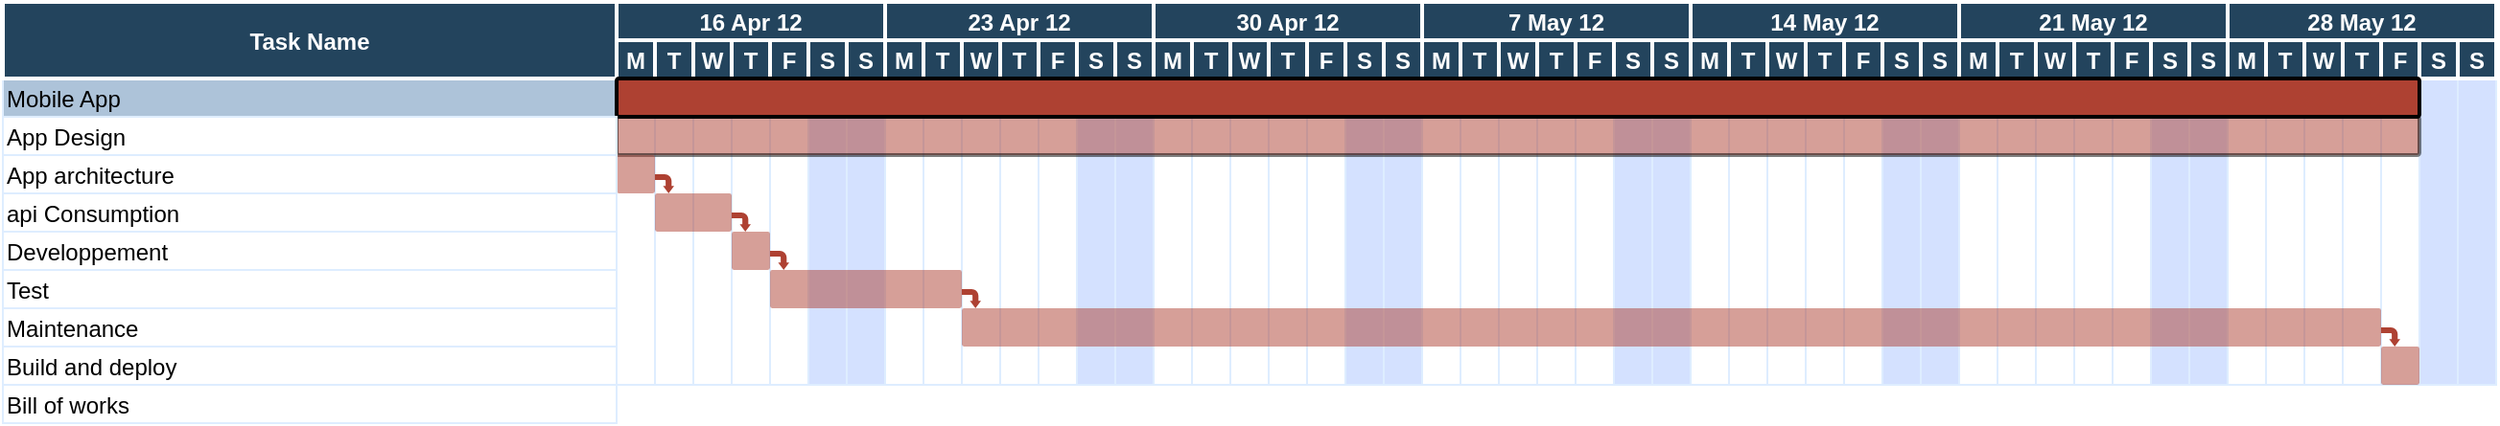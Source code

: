 <mxfile version="15.8.9" type="github">
  <diagram name="Page-1" id="8378b5f6-a2b2-b727-a746-972ab9d02e00">
    <mxGraphModel dx="1180" dy="965" grid="1" gridSize="10" guides="1" tooltips="1" connect="0" arrows="1" fold="1" page="1" pageScale="1.5" pageWidth="1169" pageHeight="827" background="none" math="0" shadow="0">
      <root>
        <mxCell id="0" />
        <mxCell id="1" parent="0" />
        <mxCell id="NSqQMpJfNQONV6tgr4sL-327" value="" style="strokeColor=#DEEDFF;fillColor=#D4E1FF" vertex="1" parent="1">
          <mxGeometry x="1646.5" y="380" width="20" height="160" as="geometry" />
        </mxCell>
        <mxCell id="NSqQMpJfNQONV6tgr4sL-328" value="" style="strokeColor=#DEEDFF;fillColor=#D4E1FF" vertex="1" parent="1">
          <mxGeometry x="1626.5" y="380" width="20" height="160" as="geometry" />
        </mxCell>
        <mxCell id="NSqQMpJfNQONV6tgr4sL-329" value="" style="strokeColor=#DEEDFF" vertex="1" parent="1">
          <mxGeometry x="1606.5" y="380" width="20" height="160" as="geometry" />
        </mxCell>
        <mxCell id="NSqQMpJfNQONV6tgr4sL-330" value="" style="strokeColor=#DEEDFF" vertex="1" parent="1">
          <mxGeometry x="1586.5" y="380" width="20" height="160" as="geometry" />
        </mxCell>
        <mxCell id="NSqQMpJfNQONV6tgr4sL-331" value="" style="strokeColor=#DEEDFF" vertex="1" parent="1">
          <mxGeometry x="1566.5" y="380" width="20" height="160" as="geometry" />
        </mxCell>
        <mxCell id="NSqQMpJfNQONV6tgr4sL-332" value="" style="strokeColor=#DEEDFF" vertex="1" parent="1">
          <mxGeometry x="1546.5" y="380" width="20" height="160" as="geometry" />
        </mxCell>
        <mxCell id="NSqQMpJfNQONV6tgr4sL-333" value="" style="strokeColor=#DEEDFF" vertex="1" parent="1">
          <mxGeometry x="1526.5" y="380" width="20" height="160" as="geometry" />
        </mxCell>
        <mxCell id="NSqQMpJfNQONV6tgr4sL-320" value="" style="strokeColor=#DEEDFF;fillColor=#D4E1FF" vertex="1" parent="1">
          <mxGeometry x="1506.5" y="380" width="20" height="160" as="geometry" />
        </mxCell>
        <mxCell id="NSqQMpJfNQONV6tgr4sL-321" value="" style="strokeColor=#DEEDFF;fillColor=#D4E1FF" vertex="1" parent="1">
          <mxGeometry x="1486.5" y="380" width="20" height="160" as="geometry" />
        </mxCell>
        <mxCell id="NSqQMpJfNQONV6tgr4sL-322" value="" style="strokeColor=#DEEDFF" vertex="1" parent="1">
          <mxGeometry x="1466.5" y="380" width="20" height="160" as="geometry" />
        </mxCell>
        <mxCell id="NSqQMpJfNQONV6tgr4sL-323" value="" style="strokeColor=#DEEDFF" vertex="1" parent="1">
          <mxGeometry x="1446.5" y="380" width="20" height="160" as="geometry" />
        </mxCell>
        <mxCell id="NSqQMpJfNQONV6tgr4sL-324" value="" style="strokeColor=#DEEDFF" vertex="1" parent="1">
          <mxGeometry x="1426.5" y="380" width="20" height="160" as="geometry" />
        </mxCell>
        <mxCell id="NSqQMpJfNQONV6tgr4sL-325" value="" style="strokeColor=#DEEDFF" vertex="1" parent="1">
          <mxGeometry x="1406.5" y="380" width="20" height="160" as="geometry" />
        </mxCell>
        <mxCell id="NSqQMpJfNQONV6tgr4sL-326" value="" style="strokeColor=#DEEDFF" vertex="1" parent="1">
          <mxGeometry x="1386.5" y="380" width="20" height="160" as="geometry" />
        </mxCell>
        <mxCell id="NSqQMpJfNQONV6tgr4sL-313" value="" style="strokeColor=#DEEDFF;fillColor=#D4E1FF" vertex="1" parent="1">
          <mxGeometry x="1366.5" y="380" width="20" height="160" as="geometry" />
        </mxCell>
        <mxCell id="NSqQMpJfNQONV6tgr4sL-314" value="" style="strokeColor=#DEEDFF;fillColor=#D4E1FF" vertex="1" parent="1">
          <mxGeometry x="1346.5" y="380" width="20" height="160" as="geometry" />
        </mxCell>
        <mxCell id="NSqQMpJfNQONV6tgr4sL-315" value="" style="strokeColor=#DEEDFF" vertex="1" parent="1">
          <mxGeometry x="1326.5" y="380" width="20" height="160" as="geometry" />
        </mxCell>
        <mxCell id="NSqQMpJfNQONV6tgr4sL-316" value="" style="strokeColor=#DEEDFF" vertex="1" parent="1">
          <mxGeometry x="1306.5" y="380" width="20" height="160" as="geometry" />
        </mxCell>
        <mxCell id="NSqQMpJfNQONV6tgr4sL-317" value="" style="strokeColor=#DEEDFF" vertex="1" parent="1">
          <mxGeometry x="1286.5" y="380" width="20" height="160" as="geometry" />
        </mxCell>
        <mxCell id="NSqQMpJfNQONV6tgr4sL-318" value="" style="strokeColor=#DEEDFF" vertex="1" parent="1">
          <mxGeometry x="1266.5" y="380" width="20" height="160" as="geometry" />
        </mxCell>
        <mxCell id="NSqQMpJfNQONV6tgr4sL-319" value="" style="strokeColor=#DEEDFF" vertex="1" parent="1">
          <mxGeometry x="1246.5" y="380" width="20" height="160" as="geometry" />
        </mxCell>
        <mxCell id="NSqQMpJfNQONV6tgr4sL-306" value="" style="strokeColor=#DEEDFF;fillColor=#D4E1FF" vertex="1" parent="1">
          <mxGeometry x="1226.5" y="380" width="20" height="160" as="geometry" />
        </mxCell>
        <mxCell id="NSqQMpJfNQONV6tgr4sL-307" value="" style="strokeColor=#DEEDFF;fillColor=#D4E1FF" vertex="1" parent="1">
          <mxGeometry x="1206.5" y="380" width="20" height="160" as="geometry" />
        </mxCell>
        <mxCell id="NSqQMpJfNQONV6tgr4sL-308" value="" style="strokeColor=#DEEDFF" vertex="1" parent="1">
          <mxGeometry x="1186.5" y="380" width="20" height="160" as="geometry" />
        </mxCell>
        <mxCell id="NSqQMpJfNQONV6tgr4sL-309" value="" style="strokeColor=#DEEDFF" vertex="1" parent="1">
          <mxGeometry x="1166.5" y="380" width="20" height="160" as="geometry" />
        </mxCell>
        <mxCell id="NSqQMpJfNQONV6tgr4sL-310" value="" style="strokeColor=#DEEDFF" vertex="1" parent="1">
          <mxGeometry x="1146.5" y="380" width="20" height="160" as="geometry" />
        </mxCell>
        <mxCell id="NSqQMpJfNQONV6tgr4sL-311" value="" style="strokeColor=#DEEDFF" vertex="1" parent="1">
          <mxGeometry x="1126.5" y="380" width="20" height="160" as="geometry" />
        </mxCell>
        <mxCell id="NSqQMpJfNQONV6tgr4sL-312" value="" style="strokeColor=#DEEDFF" vertex="1" parent="1">
          <mxGeometry x="1106.5" y="380" width="20" height="160" as="geometry" />
        </mxCell>
        <mxCell id="NSqQMpJfNQONV6tgr4sL-285" value="" style="strokeColor=#DEEDFF;fillColor=#D4E1FF" vertex="1" parent="1">
          <mxGeometry x="1086.5" y="380" width="20" height="160" as="geometry" />
        </mxCell>
        <mxCell id="NSqQMpJfNQONV6tgr4sL-286" value="" style="strokeColor=#DEEDFF;fillColor=#D4E1FF" vertex="1" parent="1">
          <mxGeometry x="1066.5" y="380" width="20" height="160" as="geometry" />
        </mxCell>
        <mxCell id="NSqQMpJfNQONV6tgr4sL-287" value="" style="strokeColor=#DEEDFF" vertex="1" parent="1">
          <mxGeometry x="1046.5" y="380" width="20" height="160" as="geometry" />
        </mxCell>
        <mxCell id="NSqQMpJfNQONV6tgr4sL-288" value="" style="strokeColor=#DEEDFF" vertex="1" parent="1">
          <mxGeometry x="1026.5" y="380" width="20" height="160" as="geometry" />
        </mxCell>
        <mxCell id="NSqQMpJfNQONV6tgr4sL-289" value="" style="strokeColor=#DEEDFF" vertex="1" parent="1">
          <mxGeometry x="1006.5" y="380" width="20" height="160" as="geometry" />
        </mxCell>
        <mxCell id="NSqQMpJfNQONV6tgr4sL-290" value="" style="strokeColor=#DEEDFF" vertex="1" parent="1">
          <mxGeometry x="986.5" y="380" width="20" height="160" as="geometry" />
        </mxCell>
        <mxCell id="NSqQMpJfNQONV6tgr4sL-291" value="" style="strokeColor=#DEEDFF" vertex="1" parent="1">
          <mxGeometry x="966.5" y="380" width="20" height="160" as="geometry" />
        </mxCell>
        <mxCell id="NSqQMpJfNQONV6tgr4sL-278" value="" style="strokeColor=#DEEDFF;fillColor=#D4E1FF" vertex="1" parent="1">
          <mxGeometry x="946.5" y="380" width="20" height="160" as="geometry" />
        </mxCell>
        <mxCell id="NSqQMpJfNQONV6tgr4sL-279" value="" style="strokeColor=#DEEDFF;fillColor=#D4E1FF" vertex="1" parent="1">
          <mxGeometry x="926.5" y="380" width="20" height="160" as="geometry" />
        </mxCell>
        <mxCell id="NSqQMpJfNQONV6tgr4sL-280" value="" style="strokeColor=#DEEDFF" vertex="1" parent="1">
          <mxGeometry x="906.5" y="380" width="20" height="160" as="geometry" />
        </mxCell>
        <mxCell id="NSqQMpJfNQONV6tgr4sL-281" value="" style="strokeColor=#DEEDFF" vertex="1" parent="1">
          <mxGeometry x="886.5" y="380" width="20" height="160" as="geometry" />
        </mxCell>
        <mxCell id="NSqQMpJfNQONV6tgr4sL-282" value="" style="strokeColor=#DEEDFF" vertex="1" parent="1">
          <mxGeometry x="866.5" y="380" width="20" height="160" as="geometry" />
        </mxCell>
        <mxCell id="NSqQMpJfNQONV6tgr4sL-283" value="" style="strokeColor=#DEEDFF" vertex="1" parent="1">
          <mxGeometry x="846.5" y="380" width="20" height="160" as="geometry" />
        </mxCell>
        <mxCell id="NSqQMpJfNQONV6tgr4sL-284" value="" style="strokeColor=#DEEDFF" vertex="1" parent="1">
          <mxGeometry x="826.5" y="380" width="20" height="160" as="geometry" />
        </mxCell>
        <mxCell id="64" value="Mobile App" style="align=left;strokeColor=#DEEDFF;fillColor=#ADC3D9" parent="1" vertex="1">
          <mxGeometry x="366.5" y="380" width="320" height="20" as="geometry" />
        </mxCell>
        <mxCell id="68" value="" style="strokeColor=#DEEDFF" parent="1" vertex="1">
          <mxGeometry x="686.5" y="380" width="20" height="160" as="geometry" />
        </mxCell>
        <mxCell id="75" value="api Consumption" style="align=left;strokeColor=#DEEDFF" parent="1" vertex="1">
          <mxGeometry x="366.5" y="440.0" width="320.0" height="20.0" as="geometry" />
        </mxCell>
        <mxCell id="80" value="Developpement" style="align=left;strokeColor=#DEEDFF" parent="1" vertex="1">
          <mxGeometry x="366.5" y="460.0" width="320" height="20" as="geometry" />
        </mxCell>
        <mxCell id="85" value="Test" style="align=left;strokeColor=#DEEDFF" parent="1" vertex="1">
          <mxGeometry x="366.5" y="480.0" width="320.0" height="20" as="geometry" />
        </mxCell>
        <mxCell id="90" value="Maintenance" style="align=left;strokeColor=#DEEDFF" parent="1" vertex="1">
          <mxGeometry x="366.5" y="500.0" width="320.0" height="20" as="geometry" />
        </mxCell>
        <mxCell id="95" value="Build and deploy" style="align=left;strokeColor=#DEEDFF" parent="1" vertex="1">
          <mxGeometry x="366.5" y="520.0" width="320.0" height="20" as="geometry" />
        </mxCell>
        <mxCell id="100" value="Bill of works" style="align=left;strokeColor=#DEEDFF" parent="1" vertex="1">
          <mxGeometry x="366.5" y="540.0" width="320.0" height="20" as="geometry" />
        </mxCell>
        <mxCell id="194" value="" style="strokeColor=#DEEDFF" parent="1" vertex="1">
          <mxGeometry x="706.5" y="380" width="20" height="160" as="geometry" />
        </mxCell>
        <mxCell id="195" value="" style="strokeColor=#DEEDFF" parent="1" vertex="1">
          <mxGeometry x="726.5" y="380" width="20" height="160" as="geometry" />
        </mxCell>
        <mxCell id="196" value="" style="strokeColor=#DEEDFF" parent="1" vertex="1">
          <mxGeometry x="746.5" y="380" width="20" height="160" as="geometry" />
        </mxCell>
        <mxCell id="197" value="" style="strokeColor=#DEEDFF" parent="1" vertex="1">
          <mxGeometry x="766.5" y="380" width="20" height="160" as="geometry" />
        </mxCell>
        <mxCell id="198" value="" style="strokeColor=#DEEDFF;fillColor=#D4E1FF" parent="1" vertex="1">
          <mxGeometry x="786.5" y="380" width="20" height="160" as="geometry" />
        </mxCell>
        <mxCell id="199" value="" style="strokeColor=#DEEDFF;fillColor=#D4E1FF" parent="1" vertex="1">
          <mxGeometry x="806.5" y="380" width="20" height="160" as="geometry" />
        </mxCell>
        <mxCell id="200" value="" style="strokeColor=#DEEDFF" parent="1" vertex="1">
          <mxGeometry x="826.5" y="380" width="20" height="160" as="geometry" />
        </mxCell>
        <mxCell id="201" value="" style="strokeColor=#DEEDFF" parent="1" vertex="1">
          <mxGeometry x="846.5" y="380" width="20" height="160" as="geometry" />
        </mxCell>
        <mxCell id="202" value="" style="strokeColor=#DEEDFF" parent="1" vertex="1">
          <mxGeometry x="866.5" y="380" width="20" height="160" as="geometry" />
        </mxCell>
        <mxCell id="203" value="" style="strokeColor=#DEEDFF" parent="1" vertex="1">
          <mxGeometry x="886.5" y="380" width="20" height="160" as="geometry" />
        </mxCell>
        <mxCell id="2" value="Task Name" style="fillColor=#23445D;strokeColor=#FFFFFF;strokeWidth=2;fontColor=#FFFFFF;fontStyle=1" parent="1" vertex="1">
          <mxGeometry x="366.5" y="340" width="320" height="40" as="geometry" />
        </mxCell>
        <mxCell id="4" value="16 Apr 12" style="fillColor=#23445D;strokeColor=#FFFFFF;strokeWidth=2;fontColor=#FFFFFF;fontStyle=1" parent="1" vertex="1">
          <mxGeometry x="686.5" y="340.0" width="140" height="20" as="geometry" />
        </mxCell>
        <mxCell id="5" value="M" style="fillColor=#23445D;strokeColor=#FFFFFF;strokeWidth=2;fontColor=#FFFFFF;fontStyle=1" parent="1" vertex="1">
          <mxGeometry x="686.5" y="360.0" width="20" height="20" as="geometry" />
        </mxCell>
        <mxCell id="6" value="T" style="fillColor=#23445D;strokeColor=#FFFFFF;strokeWidth=2;fontColor=#FFFFFF;fontStyle=1" parent="1" vertex="1">
          <mxGeometry x="706.5" y="360.0" width="20" height="20" as="geometry" />
        </mxCell>
        <mxCell id="7" value="W" style="fillColor=#23445D;strokeColor=#FFFFFF;strokeWidth=2;fontColor=#FFFFFF;fontStyle=1" parent="1" vertex="1">
          <mxGeometry x="726.5" y="360.0" width="20" height="20" as="geometry" />
        </mxCell>
        <mxCell id="8" value="T" style="fillColor=#23445D;strokeColor=#FFFFFF;strokeWidth=2;fontColor=#FFFFFF;fontStyle=1" parent="1" vertex="1">
          <mxGeometry x="746.5" y="360.0" width="20" height="20" as="geometry" />
        </mxCell>
        <mxCell id="9" value="F" style="fillColor=#23445D;strokeColor=#FFFFFF;strokeWidth=2;fontColor=#FFFFFF;fontStyle=1" parent="1" vertex="1">
          <mxGeometry x="766.5" y="360.0" width="20" height="20" as="geometry" />
        </mxCell>
        <mxCell id="10" value="S" style="fillColor=#23445D;strokeColor=#FFFFFF;strokeWidth=2;fontColor=#FFFFFF;fontStyle=1" parent="1" vertex="1">
          <mxGeometry x="786.5" y="360.0" width="20" height="20" as="geometry" />
        </mxCell>
        <mxCell id="11" value="S" style="fillColor=#23445D;strokeColor=#FFFFFF;strokeWidth=2;fontColor=#FFFFFF;fontStyle=1" parent="1" vertex="1">
          <mxGeometry x="806.5" y="360.0" width="20" height="20" as="geometry" />
        </mxCell>
        <mxCell id="15" value="23 Apr 12" style="fillColor=#23445D;strokeColor=#FFFFFF;strokeWidth=2;fontColor=#FFFFFF;fontStyle=1" parent="1" vertex="1">
          <mxGeometry x="826.5" y="340.0" width="140" height="20" as="geometry" />
        </mxCell>
        <mxCell id="16" value="M" style="fillColor=#23445D;strokeColor=#FFFFFF;strokeWidth=2;fontColor=#FFFFFF;fontStyle=1" parent="1" vertex="1">
          <mxGeometry x="826.5" y="360.0" width="20" height="20" as="geometry" />
        </mxCell>
        <mxCell id="17" value="T" style="fillColor=#23445D;strokeColor=#FFFFFF;strokeWidth=2;fontColor=#FFFFFF;fontStyle=1" parent="1" vertex="1">
          <mxGeometry x="846.5" y="360.0" width="20" height="20" as="geometry" />
        </mxCell>
        <mxCell id="18" value="W" style="fillColor=#23445D;strokeColor=#FFFFFF;strokeWidth=2;fontColor=#FFFFFF;fontStyle=1" parent="1" vertex="1">
          <mxGeometry x="866.5" y="360.0" width="20" height="20" as="geometry" />
        </mxCell>
        <mxCell id="19" value="T" style="fillColor=#23445D;strokeColor=#FFFFFF;strokeWidth=2;fontColor=#FFFFFF;fontStyle=1" parent="1" vertex="1">
          <mxGeometry x="886.5" y="360.0" width="20" height="20" as="geometry" />
        </mxCell>
        <mxCell id="20" value="F" style="fillColor=#23445D;strokeColor=#FFFFFF;strokeWidth=2;fontColor=#FFFFFF;fontStyle=1" parent="1" vertex="1">
          <mxGeometry x="906.5" y="360.0" width="20" height="20" as="geometry" />
        </mxCell>
        <mxCell id="21" value="S" style="fillColor=#23445D;strokeColor=#FFFFFF;strokeWidth=2;fontColor=#FFFFFF;fontStyle=1" parent="1" vertex="1">
          <mxGeometry x="926.5" y="360.0" width="20" height="20" as="geometry" />
        </mxCell>
        <mxCell id="22" value="S" style="fillColor=#23445D;strokeColor=#FFFFFF;strokeWidth=2;fontColor=#FFFFFF;fontStyle=1" parent="1" vertex="1">
          <mxGeometry x="946.5" y="360.0" width="20" height="20" as="geometry" />
        </mxCell>
        <mxCell id="23" value="30 Apr 12" style="fillColor=#23445D;strokeColor=#FFFFFF;strokeWidth=2;fontColor=#FFFFFF;fontStyle=1" parent="1" vertex="1">
          <mxGeometry x="966.5" y="340.0" width="140" height="20" as="geometry" />
        </mxCell>
        <mxCell id="24" value="M" style="fillColor=#23445D;strokeColor=#FFFFFF;strokeWidth=2;fontColor=#FFFFFF;fontStyle=1" parent="1" vertex="1">
          <mxGeometry x="966.5" y="360.0" width="20" height="20" as="geometry" />
        </mxCell>
        <mxCell id="25" value="T" style="fillColor=#23445D;strokeColor=#FFFFFF;strokeWidth=2;fontColor=#FFFFFF;fontStyle=1" parent="1" vertex="1">
          <mxGeometry x="986.5" y="360.0" width="20" height="20" as="geometry" />
        </mxCell>
        <mxCell id="26" value="W" style="fillColor=#23445D;strokeColor=#FFFFFF;strokeWidth=2;fontColor=#FFFFFF;fontStyle=1" parent="1" vertex="1">
          <mxGeometry x="1006.5" y="360.0" width="20" height="20" as="geometry" />
        </mxCell>
        <mxCell id="27" value="T" style="fillColor=#23445D;strokeColor=#FFFFFF;strokeWidth=2;fontColor=#FFFFFF;fontStyle=1" parent="1" vertex="1">
          <mxGeometry x="1026.5" y="360.0" width="20" height="20" as="geometry" />
        </mxCell>
        <mxCell id="28" value="F" style="fillColor=#23445D;strokeColor=#FFFFFF;strokeWidth=2;fontColor=#FFFFFF;fontStyle=1" parent="1" vertex="1">
          <mxGeometry x="1046.5" y="360.0" width="20" height="20" as="geometry" />
        </mxCell>
        <mxCell id="29" value="S" style="fillColor=#23445D;strokeColor=#FFFFFF;strokeWidth=2;fontColor=#FFFFFF;fontStyle=1" parent="1" vertex="1">
          <mxGeometry x="1066.5" y="360.0" width="20" height="20" as="geometry" />
        </mxCell>
        <mxCell id="30" value="S" style="fillColor=#23445D;strokeColor=#FFFFFF;strokeWidth=2;fontColor=#FFFFFF;fontStyle=1" parent="1" vertex="1">
          <mxGeometry x="1086.5" y="360.0" width="20" height="20" as="geometry" />
        </mxCell>
        <mxCell id="31" value="7 May 12" style="fillColor=#23445D;strokeColor=#FFFFFF;strokeWidth=2;fontColor=#FFFFFF;fontStyle=1" parent="1" vertex="1">
          <mxGeometry x="1106.5" y="340.0" width="140" height="20" as="geometry" />
        </mxCell>
        <mxCell id="32" value="M" style="fillColor=#23445D;strokeColor=#FFFFFF;strokeWidth=2;fontColor=#FFFFFF;fontStyle=1" parent="1" vertex="1">
          <mxGeometry x="1106.5" y="360.0" width="20" height="20" as="geometry" />
        </mxCell>
        <mxCell id="33" value="T" style="fillColor=#23445D;strokeColor=#FFFFFF;strokeWidth=2;fontColor=#FFFFFF;fontStyle=1" parent="1" vertex="1">
          <mxGeometry x="1126.5" y="360.0" width="20" height="20" as="geometry" />
        </mxCell>
        <mxCell id="34" value="W" style="fillColor=#23445D;strokeColor=#FFFFFF;strokeWidth=2;fontColor=#FFFFFF;fontStyle=1" parent="1" vertex="1">
          <mxGeometry x="1146.5" y="360.0" width="20" height="20" as="geometry" />
        </mxCell>
        <mxCell id="35" value="T" style="fillColor=#23445D;strokeColor=#FFFFFF;strokeWidth=2;fontColor=#FFFFFF;fontStyle=1" parent="1" vertex="1">
          <mxGeometry x="1166.5" y="360.0" width="20" height="20" as="geometry" />
        </mxCell>
        <mxCell id="36" value="F" style="fillColor=#23445D;strokeColor=#FFFFFF;strokeWidth=2;fontColor=#FFFFFF;fontStyle=1" parent="1" vertex="1">
          <mxGeometry x="1186.5" y="360" width="20" height="20" as="geometry" />
        </mxCell>
        <mxCell id="37" value="S" style="fillColor=#23445D;strokeColor=#FFFFFF;strokeWidth=2;fontColor=#FFFFFF;fontStyle=1" parent="1" vertex="1">
          <mxGeometry x="1206.5" y="360" width="20" height="20" as="geometry" />
        </mxCell>
        <mxCell id="38" value="S" style="fillColor=#23445D;strokeColor=#FFFFFF;strokeWidth=2;fontColor=#FFFFFF;fontStyle=1" parent="1" vertex="1">
          <mxGeometry x="1226.5" y="360" width="20" height="20" as="geometry" />
        </mxCell>
        <mxCell id="39" value="14 May 12" style="fillColor=#23445D;strokeColor=#FFFFFF;strokeWidth=2;fontColor=#FFFFFF;fontStyle=1" parent="1" vertex="1">
          <mxGeometry x="1246.5" y="340.0" width="140" height="20" as="geometry" />
        </mxCell>
        <mxCell id="40" value="M" style="fillColor=#23445D;strokeColor=#FFFFFF;strokeWidth=2;fontColor=#FFFFFF;fontStyle=1" parent="1" vertex="1">
          <mxGeometry x="1246.5" y="360.0" width="20" height="20" as="geometry" />
        </mxCell>
        <mxCell id="41" value="T" style="fillColor=#23445D;strokeColor=#FFFFFF;strokeWidth=2;fontColor=#FFFFFF;fontStyle=1" parent="1" vertex="1">
          <mxGeometry x="1266.5" y="360.0" width="20" height="20" as="geometry" />
        </mxCell>
        <mxCell id="42" value="W" style="fillColor=#23445D;strokeColor=#FFFFFF;strokeWidth=2;fontColor=#FFFFFF;fontStyle=1" parent="1" vertex="1">
          <mxGeometry x="1286.5" y="360.0" width="20" height="20" as="geometry" />
        </mxCell>
        <mxCell id="43" value="T" style="fillColor=#23445D;strokeColor=#FFFFFF;strokeWidth=2;fontColor=#FFFFFF;fontStyle=1" parent="1" vertex="1">
          <mxGeometry x="1306.5" y="360.0" width="20" height="20" as="geometry" />
        </mxCell>
        <mxCell id="44" value="F" style="fillColor=#23445D;strokeColor=#FFFFFF;strokeWidth=2;fontColor=#FFFFFF;fontStyle=1" parent="1" vertex="1">
          <mxGeometry x="1326.5" y="360" width="20" height="20" as="geometry" />
        </mxCell>
        <mxCell id="45" value="S" style="fillColor=#23445D;strokeColor=#FFFFFF;strokeWidth=2;fontColor=#FFFFFF;fontStyle=1" parent="1" vertex="1">
          <mxGeometry x="1346.5" y="360" width="20" height="20" as="geometry" />
        </mxCell>
        <mxCell id="46" value="S" style="fillColor=#23445D;strokeColor=#FFFFFF;strokeWidth=2;fontColor=#FFFFFF;fontStyle=1" parent="1" vertex="1">
          <mxGeometry x="1366.5" y="360" width="20" height="20" as="geometry" />
        </mxCell>
        <mxCell id="47" value="21 May 12" style="fillColor=#23445D;strokeColor=#FFFFFF;strokeWidth=2;fontColor=#FFFFFF;fontStyle=1" parent="1" vertex="1">
          <mxGeometry x="1386.5" y="340" width="140" height="20" as="geometry" />
        </mxCell>
        <mxCell id="48" value="M" style="fillColor=#23445D;strokeColor=#FFFFFF;strokeWidth=2;fontColor=#FFFFFF;fontStyle=1" parent="1" vertex="1">
          <mxGeometry x="1386.5" y="360" width="20" height="20" as="geometry" />
        </mxCell>
        <mxCell id="49" value="T" style="fillColor=#23445D;strokeColor=#FFFFFF;strokeWidth=2;fontColor=#FFFFFF;fontStyle=1" parent="1" vertex="1">
          <mxGeometry x="1406.5" y="360" width="20" height="20" as="geometry" />
        </mxCell>
        <mxCell id="50" value="W" style="fillColor=#23445D;strokeColor=#FFFFFF;strokeWidth=2;fontColor=#FFFFFF;fontStyle=1" parent="1" vertex="1">
          <mxGeometry x="1426.5" y="360" width="20" height="20" as="geometry" />
        </mxCell>
        <mxCell id="51" value="T" style="fillColor=#23445D;strokeColor=#FFFFFF;strokeWidth=2;fontColor=#FFFFFF;fontStyle=1" parent="1" vertex="1">
          <mxGeometry x="1446.5" y="360" width="20" height="20" as="geometry" />
        </mxCell>
        <mxCell id="52" value="F" style="fillColor=#23445D;strokeColor=#FFFFFF;strokeWidth=2;fontColor=#FFFFFF;fontStyle=1" parent="1" vertex="1">
          <mxGeometry x="1466.5" y="360" width="20" height="20" as="geometry" />
        </mxCell>
        <mxCell id="53" value="S" style="fillColor=#23445D;strokeColor=#FFFFFF;strokeWidth=2;fontColor=#FFFFFF;fontStyle=1" parent="1" vertex="1">
          <mxGeometry x="1486.5" y="360" width="20" height="20" as="geometry" />
        </mxCell>
        <mxCell id="54" value="S" style="fillColor=#23445D;strokeColor=#FFFFFF;strokeWidth=2;fontColor=#FFFFFF;fontStyle=1" parent="1" vertex="1">
          <mxGeometry x="1506.5" y="360" width="20" height="20" as="geometry" />
        </mxCell>
        <mxCell id="55" value="28 May 12" style="fillColor=#23445D;strokeColor=#FFFFFF;strokeWidth=2;fontColor=#FFFFFF;fontStyle=1" parent="1" vertex="1">
          <mxGeometry x="1526.5" y="340.0" width="140" height="20" as="geometry" />
        </mxCell>
        <mxCell id="56" value="M" style="fillColor=#23445D;strokeColor=#FFFFFF;strokeWidth=2;fontColor=#FFFFFF;fontStyle=1" parent="1" vertex="1">
          <mxGeometry x="1526.5" y="360.0" width="20" height="20" as="geometry" />
        </mxCell>
        <mxCell id="57" value="T" style="fillColor=#23445D;strokeColor=#FFFFFF;strokeWidth=2;fontColor=#FFFFFF;fontStyle=1" parent="1" vertex="1">
          <mxGeometry x="1546.5" y="360.0" width="20" height="20" as="geometry" />
        </mxCell>
        <mxCell id="58" value="W" style="fillColor=#23445D;strokeColor=#FFFFFF;strokeWidth=2;fontColor=#FFFFFF;fontStyle=1" parent="1" vertex="1">
          <mxGeometry x="1566.5" y="360.0" width="20" height="20" as="geometry" />
        </mxCell>
        <mxCell id="59" value="T" style="fillColor=#23445D;strokeColor=#FFFFFF;strokeWidth=2;fontColor=#FFFFFF;fontStyle=1" parent="1" vertex="1">
          <mxGeometry x="1586.5" y="360.0" width="20" height="20" as="geometry" />
        </mxCell>
        <mxCell id="60" value="F" style="fillColor=#23445D;strokeColor=#FFFFFF;strokeWidth=2;fontColor=#FFFFFF;fontStyle=1" parent="1" vertex="1">
          <mxGeometry x="1606.5" y="360.0" width="20" height="20" as="geometry" />
        </mxCell>
        <mxCell id="61" value="S" style="fillColor=#23445D;strokeColor=#FFFFFF;strokeWidth=2;fontColor=#FFFFFF;fontStyle=1" parent="1" vertex="1">
          <mxGeometry x="1626.5" y="360.0" width="20" height="20" as="geometry" />
        </mxCell>
        <mxCell id="62" value="S" style="fillColor=#23445D;strokeColor=#FFFFFF;strokeWidth=2;fontColor=#FFFFFF;fontStyle=1" parent="1" vertex="1">
          <mxGeometry x="1646.5" y="360.0" width="20" height="20" as="geometry" />
        </mxCell>
        <mxCell id="242" value="" style="shape=mxgraph.flowchart.process;fillColor=#AE4132;strokeColor=#000000;strokeWidth=2;opacity=50" parent="1" vertex="1">
          <mxGeometry x="686.5" y="400.0" width="940.0" height="20.0" as="geometry" />
        </mxCell>
        <mxCell id="243" value="" style="shape=mxgraph.arrows.bent_right_arrow;fillColor=#AE4132;strokeColor=none;strokeWidth=2;direction=south" parent="1" vertex="1">
          <mxGeometry x="706.5" y="430.0" width="10.0" height="10.0" as="geometry" />
        </mxCell>
        <mxCell id="244" value="" style="shape=mxgraph.flowchart.process;fillColor=#AE4132;strokeColor=none;strokeWidth=2;opacity=50" parent="1" vertex="1">
          <mxGeometry x="686.5" y="420.0" width="20.0" height="20.0" as="geometry" />
        </mxCell>
        <mxCell id="245" value="" style="shape=mxgraph.flowchart.process;fillColor=#AE4132;strokeColor=none;strokeWidth=2;opacity=50" parent="1" vertex="1">
          <mxGeometry x="706.5" y="440.0" width="40.0" height="20.0" as="geometry" />
        </mxCell>
        <mxCell id="246" value="" style="shape=mxgraph.flowchart.process;fillColor=#AE4132;strokeColor=none;strokeWidth=2;opacity=50" parent="1" vertex="1">
          <mxGeometry x="746.5" y="460.0" width="20.0" height="20.0" as="geometry" />
        </mxCell>
        <mxCell id="247" value="" style="shape=mxgraph.flowchart.process;fillColor=#AE4132;strokeColor=none;strokeWidth=2;opacity=50" parent="1" vertex="1">
          <mxGeometry x="866.5" y="500.0" width="740.0" height="20.0" as="geometry" />
        </mxCell>
        <mxCell id="248" value="" style="shape=mxgraph.flowchart.process;fillColor=#AE4132;strokeColor=none;strokeWidth=2;opacity=50" parent="1" vertex="1">
          <mxGeometry x="1606.5" y="520.0" width="20.0" height="20.0" as="geometry" />
        </mxCell>
        <mxCell id="249" value="" style="shape=mxgraph.arrows.bent_right_arrow;fillColor=#AE4132;strokeColor=none;strokeWidth=2;direction=south" parent="1" vertex="1">
          <mxGeometry x="746.5" y="450.0" width="10.0" height="10.0" as="geometry" />
        </mxCell>
        <mxCell id="250" value="" style="shape=mxgraph.arrows.bent_right_arrow;fillColor=#AE4132;strokeColor=none;strokeWidth=2;direction=south" parent="1" vertex="1">
          <mxGeometry x="766.5" y="470.0" width="10.0" height="10.0" as="geometry" />
        </mxCell>
        <mxCell id="251" value="" style="shape=mxgraph.arrows.bent_right_arrow;fillColor=#AE4132;strokeColor=none;strokeWidth=2;direction=south" parent="1" vertex="1">
          <mxGeometry x="1606.5" y="510.0" width="10.0" height="10.0" as="geometry" />
        </mxCell>
        <mxCell id="252" value="" style="shape=mxgraph.flowchart.process;fillColor=#AE4132;strokeColor=none;strokeWidth=2;opacity=50" parent="1" vertex="1">
          <mxGeometry x="766.5" y="480.0" width="100.0" height="20.0" as="geometry" />
        </mxCell>
        <mxCell id="253" value="" style="shape=mxgraph.arrows.bent_right_arrow;fillColor=#AE4132;strokeColor=none;strokeWidth=2;direction=south" parent="1" vertex="1">
          <mxGeometry x="866.5" y="490.0" width="10.0" height="10.0" as="geometry" />
        </mxCell>
        <mxCell id="254" value="" style="shape=mxgraph.flowchart.process;fillColor=#AE4132;strokeColor=#000000;strokeWidth=2;opacity=100" parent="1" vertex="1">
          <mxGeometry x="686.5" y="380" width="940.0" height="20.0" as="geometry" />
        </mxCell>
        <mxCell id="NSqQMpJfNQONV6tgr4sL-335" value="App Design" style="align=left;strokeColor=#DEEDFF" vertex="1" parent="1">
          <mxGeometry x="366.5" y="400.0" width="320.0" height="20.0" as="geometry" />
        </mxCell>
        <mxCell id="NSqQMpJfNQONV6tgr4sL-336" value="App architecture" style="align=left;strokeColor=#DEEDFF" vertex="1" parent="1">
          <mxGeometry x="366.5" y="420.0" width="320" height="20" as="geometry" />
        </mxCell>
      </root>
    </mxGraphModel>
  </diagram>
</mxfile>

